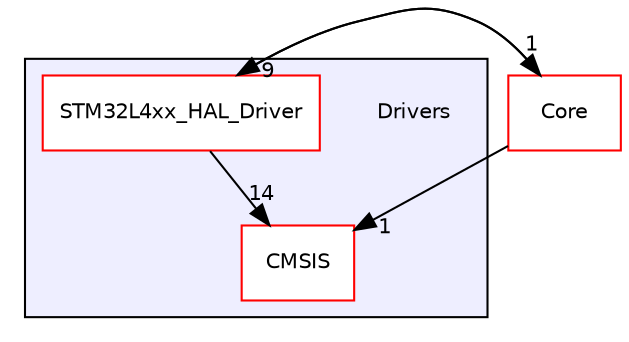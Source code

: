 digraph "Drivers" {
  compound=true
  node [ fontsize="10", fontname="Helvetica"];
  edge [ labelfontsize="10", labelfontname="Helvetica"];
  subgraph clusterdir_60925fc218da8ca7908795bf5f624060 {
    graph [ bgcolor="#eeeeff", pencolor="black", label="" URL="dir_60925fc218da8ca7908795bf5f624060.html"];
    dir_60925fc218da8ca7908795bf5f624060 [shape=plaintext label="Drivers"];
    dir_bd09ff09a9c7d83a4c030dbdaee94d76 [shape=box label="CMSIS" color="red" fillcolor="white" style="filled" URL="dir_bd09ff09a9c7d83a4c030dbdaee94d76.html"];
    dir_8a47de0d9a7b537f24e8ff521c06cbd3 [shape=box label="STM32L4xx_HAL_Driver" color="red" fillcolor="white" style="filled" URL="dir_8a47de0d9a7b537f24e8ff521c06cbd3.html"];
  }
  dir_c6310732a22f63c0c2fc5595561e68f1 [shape=box label="Core" fillcolor="white" style="filled" color="red" URL="dir_c6310732a22f63c0c2fc5595561e68f1.html"];
  dir_c6310732a22f63c0c2fc5595561e68f1->dir_bd09ff09a9c7d83a4c030dbdaee94d76 [headlabel="1", labeldistance=1.5 headhref="dir_000000_000011.html"];
  dir_c6310732a22f63c0c2fc5595561e68f1->dir_8a47de0d9a7b537f24e8ff521c06cbd3 [headlabel="9", labeldistance=1.5 headhref="dir_000000_000017.html"];
  dir_8a47de0d9a7b537f24e8ff521c06cbd3->dir_bd09ff09a9c7d83a4c030dbdaee94d76 [headlabel="14", labeldistance=1.5 headhref="dir_000017_000011.html"];
  dir_8a47de0d9a7b537f24e8ff521c06cbd3->dir_c6310732a22f63c0c2fc5595561e68f1 [headlabel="1", labeldistance=1.5 headhref="dir_000017_000000.html"];
}
